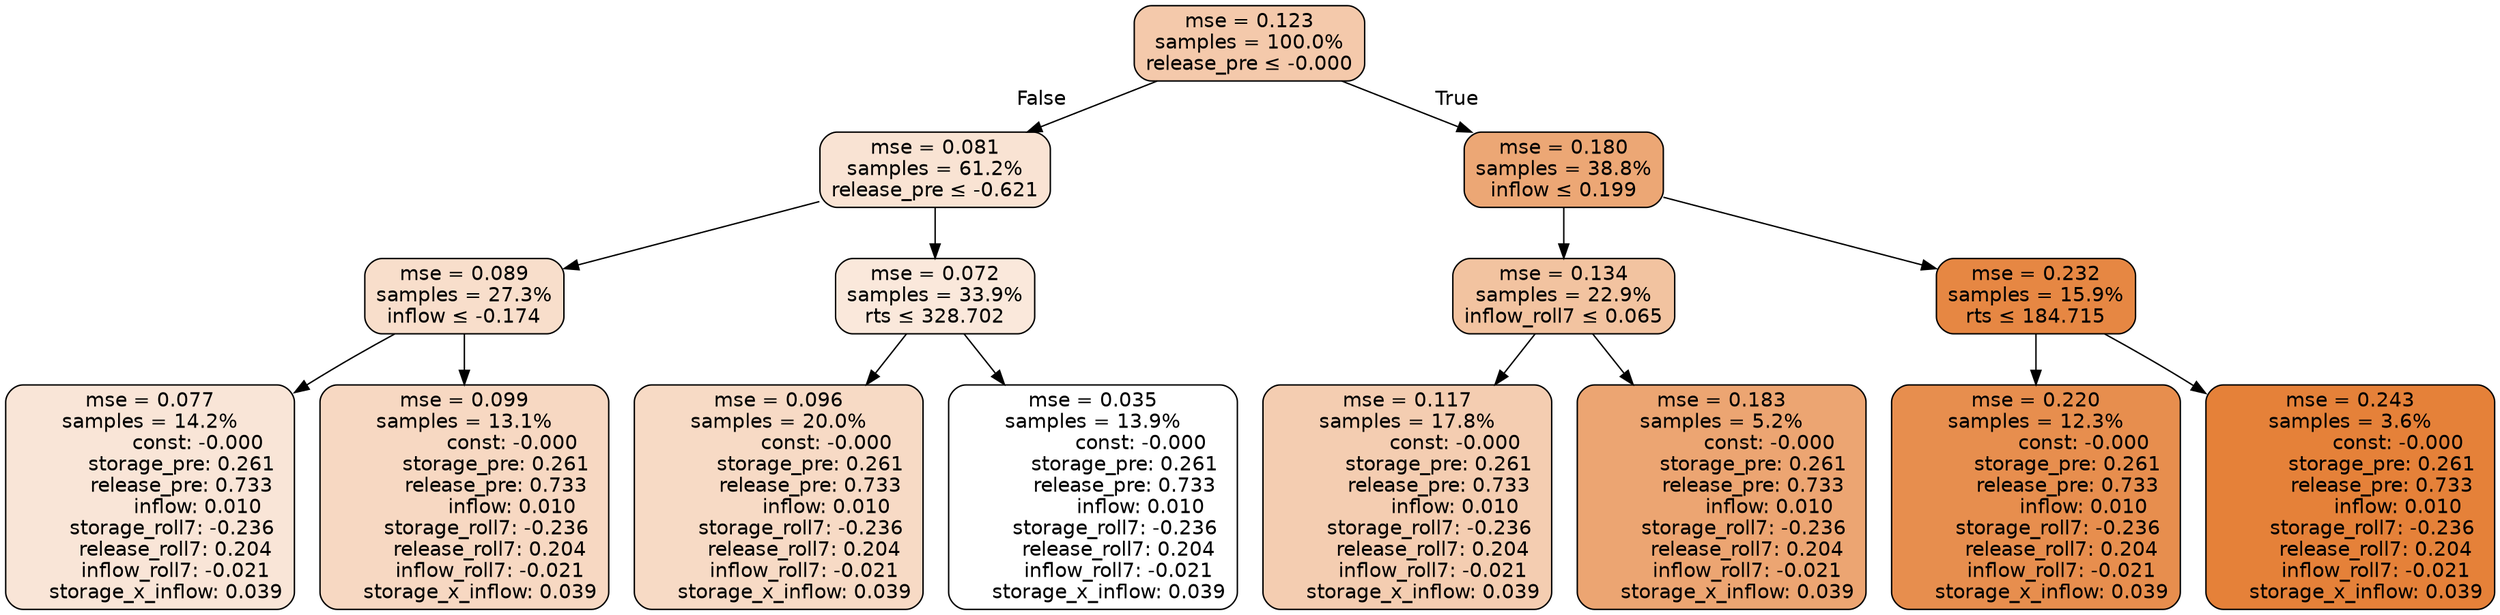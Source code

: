 digraph tree {
node [shape=rectangle, style="filled, rounded", color="black", fontname=helvetica] ;
edge [fontname=helvetica] ;
	"0" [label="mse = 0.123
samples = 100.0%
release_pre &le; -0.000", fillcolor="#f4c9ab"]
	"1" [label="mse = 0.081
samples = 61.2%
release_pre &le; -0.621", fillcolor="#f9e3d3"]
	"2" [label="mse = 0.089
samples = 27.3%
inflow &le; -0.174", fillcolor="#f8decb"]
	"3" [label="mse = 0.077
samples = 14.2%
               const: -0.000
          storage_pre: 0.261
          release_pre: 0.733
               inflow: 0.010
       storage_roll7: -0.236
        release_roll7: 0.204
        inflow_roll7: -0.021
     storage_x_inflow: 0.039", fillcolor="#f9e5d7"]
	"4" [label="mse = 0.099
samples = 13.1%
               const: -0.000
          storage_pre: 0.261
          release_pre: 0.733
               inflow: 0.010
       storage_roll7: -0.236
        release_roll7: 0.204
        inflow_roll7: -0.021
     storage_x_inflow: 0.039", fillcolor="#f7d8c2"]
	"5" [label="mse = 0.072
samples = 33.9%
rts &le; 328.702", fillcolor="#fae8db"]
	"6" [label="mse = 0.096
samples = 20.0%
               const: -0.000
          storage_pre: 0.261
          release_pre: 0.733
               inflow: 0.010
       storage_roll7: -0.236
        release_roll7: 0.204
        inflow_roll7: -0.021
     storage_x_inflow: 0.039", fillcolor="#f7dac5"]
	"7" [label="mse = 0.035
samples = 13.9%
               const: -0.000
          storage_pre: 0.261
          release_pre: 0.733
               inflow: 0.010
       storage_roll7: -0.236
        release_roll7: 0.204
        inflow_roll7: -0.021
     storage_x_inflow: 0.039", fillcolor="#ffffff"]
	"8" [label="mse = 0.180
samples = 38.8%
inflow &le; 0.199", fillcolor="#eca775"]
	"9" [label="mse = 0.134
samples = 22.9%
inflow_roll7 &le; 0.065", fillcolor="#f2c3a0"]
	"10" [label="mse = 0.117
samples = 17.8%
               const: -0.000
          storage_pre: 0.261
          release_pre: 0.733
               inflow: 0.010
       storage_roll7: -0.236
        release_roll7: 0.204
        inflow_roll7: -0.021
     storage_x_inflow: 0.039", fillcolor="#f4cdb1"]
	"11" [label="mse = 0.183
samples = 5.2%
               const: -0.000
          storage_pre: 0.261
          release_pre: 0.733
               inflow: 0.010
       storage_roll7: -0.236
        release_roll7: 0.204
        inflow_roll7: -0.021
     storage_x_inflow: 0.039", fillcolor="#eca572"]
	"12" [label="mse = 0.232
samples = 15.9%
rts &le; 184.715", fillcolor="#e68743"]
	"13" [label="mse = 0.220
samples = 12.3%
               const: -0.000
          storage_pre: 0.261
          release_pre: 0.733
               inflow: 0.010
       storage_roll7: -0.236
        release_roll7: 0.204
        inflow_roll7: -0.021
     storage_x_inflow: 0.039", fillcolor="#e78e4e"]
	"14" [label="mse = 0.243
samples = 3.6%
               const: -0.000
          storage_pre: 0.261
          release_pre: 0.733
               inflow: 0.010
       storage_roll7: -0.236
        release_roll7: 0.204
        inflow_roll7: -0.021
     storage_x_inflow: 0.039", fillcolor="#e58139"]

	"0" -> "1" [labeldistance=2.5, labelangle=45, headlabel="False"]
	"1" -> "2"
	"2" -> "3"
	"2" -> "4"
	"1" -> "5"
	"5" -> "6"
	"5" -> "7"
	"0" -> "8" [labeldistance=2.5, labelangle=-45, headlabel="True"]
	"8" -> "9"
	"9" -> "10"
	"9" -> "11"
	"8" -> "12"
	"12" -> "13"
	"12" -> "14"
}